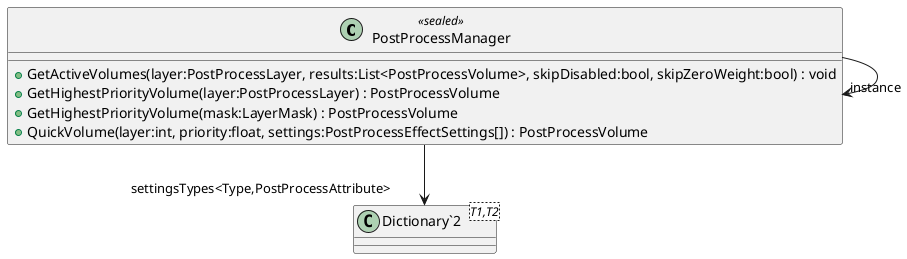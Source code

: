 @startuml
class PostProcessManager <<sealed>> {
    + GetActiveVolumes(layer:PostProcessLayer, results:List<PostProcessVolume>, skipDisabled:bool, skipZeroWeight:bool) : void
    + GetHighestPriorityVolume(layer:PostProcessLayer) : PostProcessVolume
    + GetHighestPriorityVolume(mask:LayerMask) : PostProcessVolume
    + QuickVolume(layer:int, priority:float, settings:PostProcessEffectSettings[]) : PostProcessVolume
}
class "Dictionary`2"<T1,T2> {
}
PostProcessManager --> "instance" PostProcessManager
PostProcessManager --> "settingsTypes<Type,PostProcessAttribute>" "Dictionary`2"
@enduml
